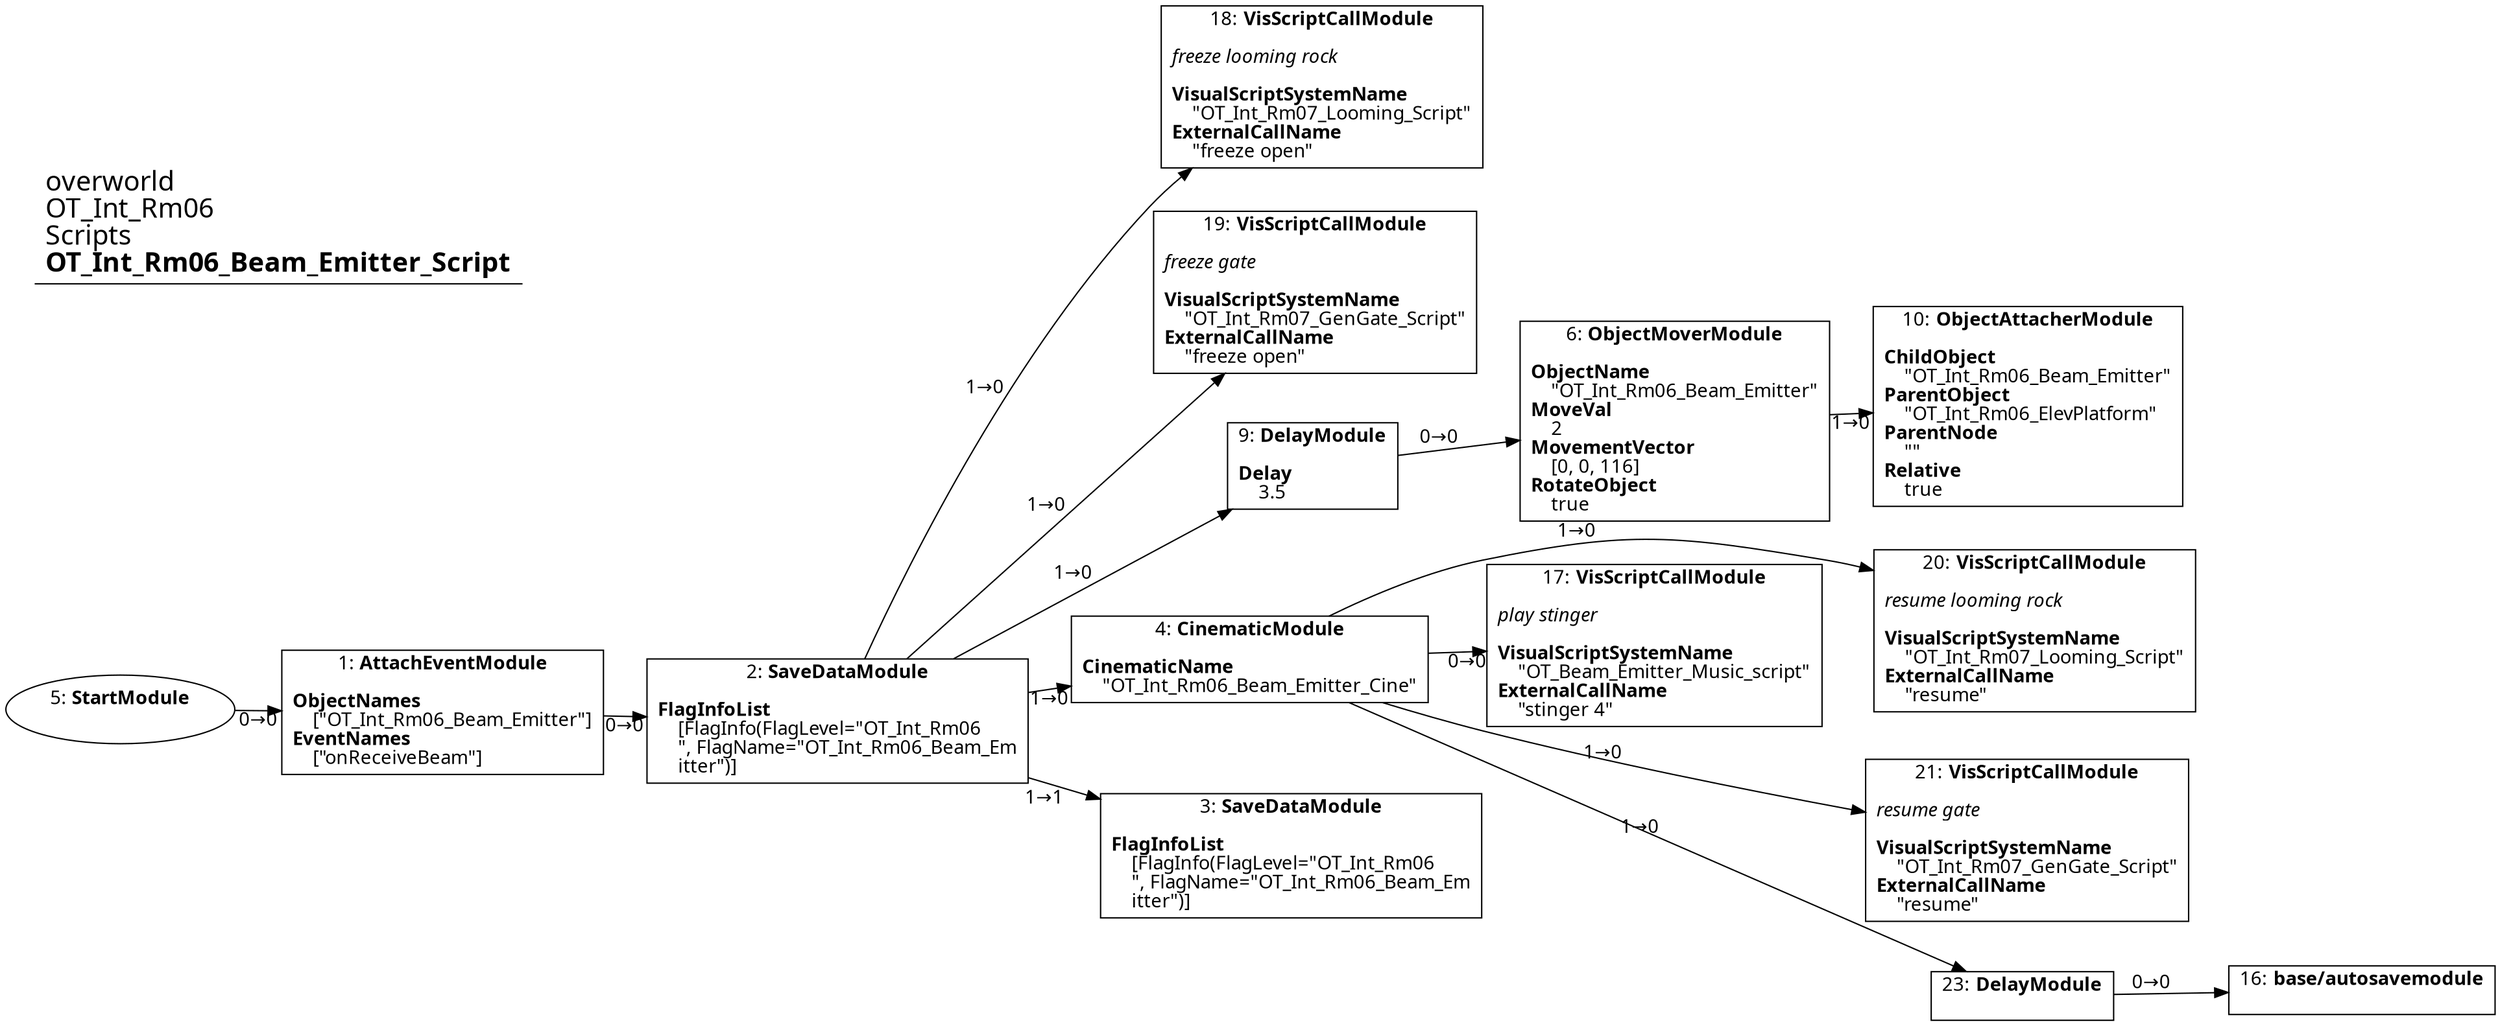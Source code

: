 digraph {
    layout = fdp;
    overlap = prism;
    sep = "+16";
    splines = spline;

    node [ shape = box ];

    graph [ fontname = "Segoe UI" ];
    node [ fontname = "Segoe UI" ];
    edge [ fontname = "Segoe UI" ];

    1 [ label = <1: <b>AttachEventModule</b><br/><br/><b>ObjectNames</b><br align="left"/>    [&quot;OT_Int_Rm06_Beam_Emitter&quot;]<br align="left"/><b>EventNames</b><br align="left"/>    [&quot;onReceiveBeam&quot;]<br align="left"/>> ];
    1 [ pos = "0.178,-0.28800002!" ];
    1 -> 2 [ label = "0→0" ];

    2 [ label = <2: <b>SaveDataModule</b><br/><br/><b>FlagInfoList</b><br align="left"/>    [FlagInfo(FlagLevel=&quot;OT_Int_Rm06<br align="left"/>    &quot;, FlagName=&quot;OT_Int_Rm06_Beam_Em<br align="left"/>    itter&quot;)]<br align="left"/>> ];
    2 [ pos = "0.42100003,-0.28800002!" ];
    2 -> 4 [ label = "1→0" ];
    2 -> 3 [ label = "1→1" ];
    2 -> 9 [ label = "1→0" ];
    2 -> 18 [ label = "1→0" ];
    2 -> 19 [ label = "1→0" ];

    3 [ label = <3: <b>SaveDataModule</b><br/><br/><b>FlagInfoList</b><br align="left"/>    [FlagInfo(FlagLevel=&quot;OT_Int_Rm06<br align="left"/>    &quot;, FlagName=&quot;OT_Int_Rm06_Beam_Em<br align="left"/>    itter&quot;)]<br align="left"/>> ];
    3 [ pos = "0.70400006,-0.38200003!" ];

    4 [ label = <4: <b>CinematicModule</b><br/><br/><b>CinematicName</b><br align="left"/>    &quot;OT_Int_Rm06_Beam_Emitter_Cine&quot;<br align="left"/>> ];
    4 [ pos = "0.707,-0.24000001!" ];
    4 -> 17 [ label = "0→0" ];
    4 -> 20 [ label = "1→0" ];
    4 -> 21 [ label = "1→0" ];
    4 -> 23 [ label = "1→0" ];

    5 [ label = <5: <b>StartModule</b><br/><br/>> ];
    5 [ shape = oval ]
    5 [ pos = "-0.028,-0.28800002!" ];
    5 -> 1 [ label = "0→0" ];

    6 [ label = <6: <b>ObjectMoverModule</b><br/><br/><b>ObjectName</b><br align="left"/>    &quot;OT_Int_Rm06_Beam_Emitter&quot;<br align="left"/><b>MoveVal</b><br align="left"/>    2<br align="left"/><b>MovementVector</b><br align="left"/>    [0, 0, 116]<br align="left"/><b>RotateObject</b><br align="left"/>    true<br align="left"/>> ];
    6 [ pos = "0.93500006,-0.049000002!" ];
    6 -> 10 [ label = "1→0" ];

    9 [ label = <9: <b>DelayModule</b><br/><br/><b>Delay</b><br align="left"/>    3.5<br align="left"/>> ];
    9 [ pos = "0.70500004,-0.049000002!" ];
    9 -> 6 [ label = "0→0" ];

    10 [ label = <10: <b>ObjectAttacherModule</b><br/><br/><b>ChildObject</b><br align="left"/>    &quot;OT_Int_Rm06_Beam_Emitter&quot;<br align="left"/><b>ParentObject</b><br align="left"/>    &quot;OT_Int_Rm06_ElevPlatform&quot;<br align="left"/><b>ParentNode</b><br align="left"/>    &quot;&quot;<br align="left"/><b>Relative</b><br align="left"/>    true<br align="left"/>> ];
    10 [ pos = "1.202,-0.072000004!" ];

    16 [ label = <16: <b>base/autosavemodule</b><br/><br/>> ];
    16 [ pos = "1.404,-0.42200002!" ];

    17 [ label = <17: <b>VisScriptCallModule</b><br/><br/><i>play stinger<br align="left"/></i><br align="left"/><b>VisualScriptSystemName</b><br align="left"/>    &quot;OT_Beam_Emitter_Music_script&quot;<br align="left"/><b>ExternalCallName</b><br align="left"/>    &quot;stinger 4&quot;<br align="left"/>> ];
    17 [ pos = "0.933,-0.24000001!" ];

    18 [ label = <18: <b>VisScriptCallModule</b><br/><br/><i>freeze looming rock<br align="left"/></i><br align="left"/><b>VisualScriptSystemName</b><br align="left"/>    &quot;OT_Int_Rm07_Looming_Script&quot;<br align="left"/><b>ExternalCallName</b><br align="left"/>    &quot;freeze open&quot;<br align="left"/>> ];
    18 [ pos = "0.725,0.16000001!" ];

    19 [ label = <19: <b>VisScriptCallModule</b><br/><br/><i>freeze gate<br align="left"/></i><br align="left"/><b>VisualScriptSystemName</b><br align="left"/>    &quot;OT_Int_Rm07_GenGate_Script&quot;<br align="left"/><b>ExternalCallName</b><br align="left"/>    &quot;freeze open&quot;<br align="left"/>> ];
    19 [ pos = "0.726,0.075!" ];

    20 [ label = <20: <b>VisScriptCallModule</b><br/><br/><i>resume looming rock<br align="left"/></i><br align="left"/><b>VisualScriptSystemName</b><br align="left"/>    &quot;OT_Int_Rm07_Looming_Script&quot;<br align="left"/><b>ExternalCallName</b><br align="left"/>    &quot;resume&quot;<br align="left"/>> ];
    20 [ pos = "1.2110001,-0.263!" ];

    21 [ label = <21: <b>VisScriptCallModule</b><br/><br/><i>resume gate<br align="left"/></i><br align="left"/><b>VisualScriptSystemName</b><br align="left"/>    &quot;OT_Int_Rm07_GenGate_Script&quot;<br align="left"/><b>ExternalCallName</b><br align="left"/>    &quot;resume&quot;<br align="left"/>> ];
    21 [ pos = "1.212,-0.34800002!" ];

    23 [ label = <23: <b>DelayModule</b><br/><br/>> ];
    23 [ pos = "1.2140001,-0.42200002!" ];
    23 -> 16 [ label = "0→0" ];

    title [ pos = "-0.029000001,0.16100001!" ];
    title [ shape = underline ];
    title [ label = <<font point-size="20">overworld<br align="left"/>OT_Int_Rm06<br align="left"/>Scripts<br align="left"/><b>OT_Int_Rm06_Beam_Emitter_Script</b><br align="left"/></font>> ];
}
